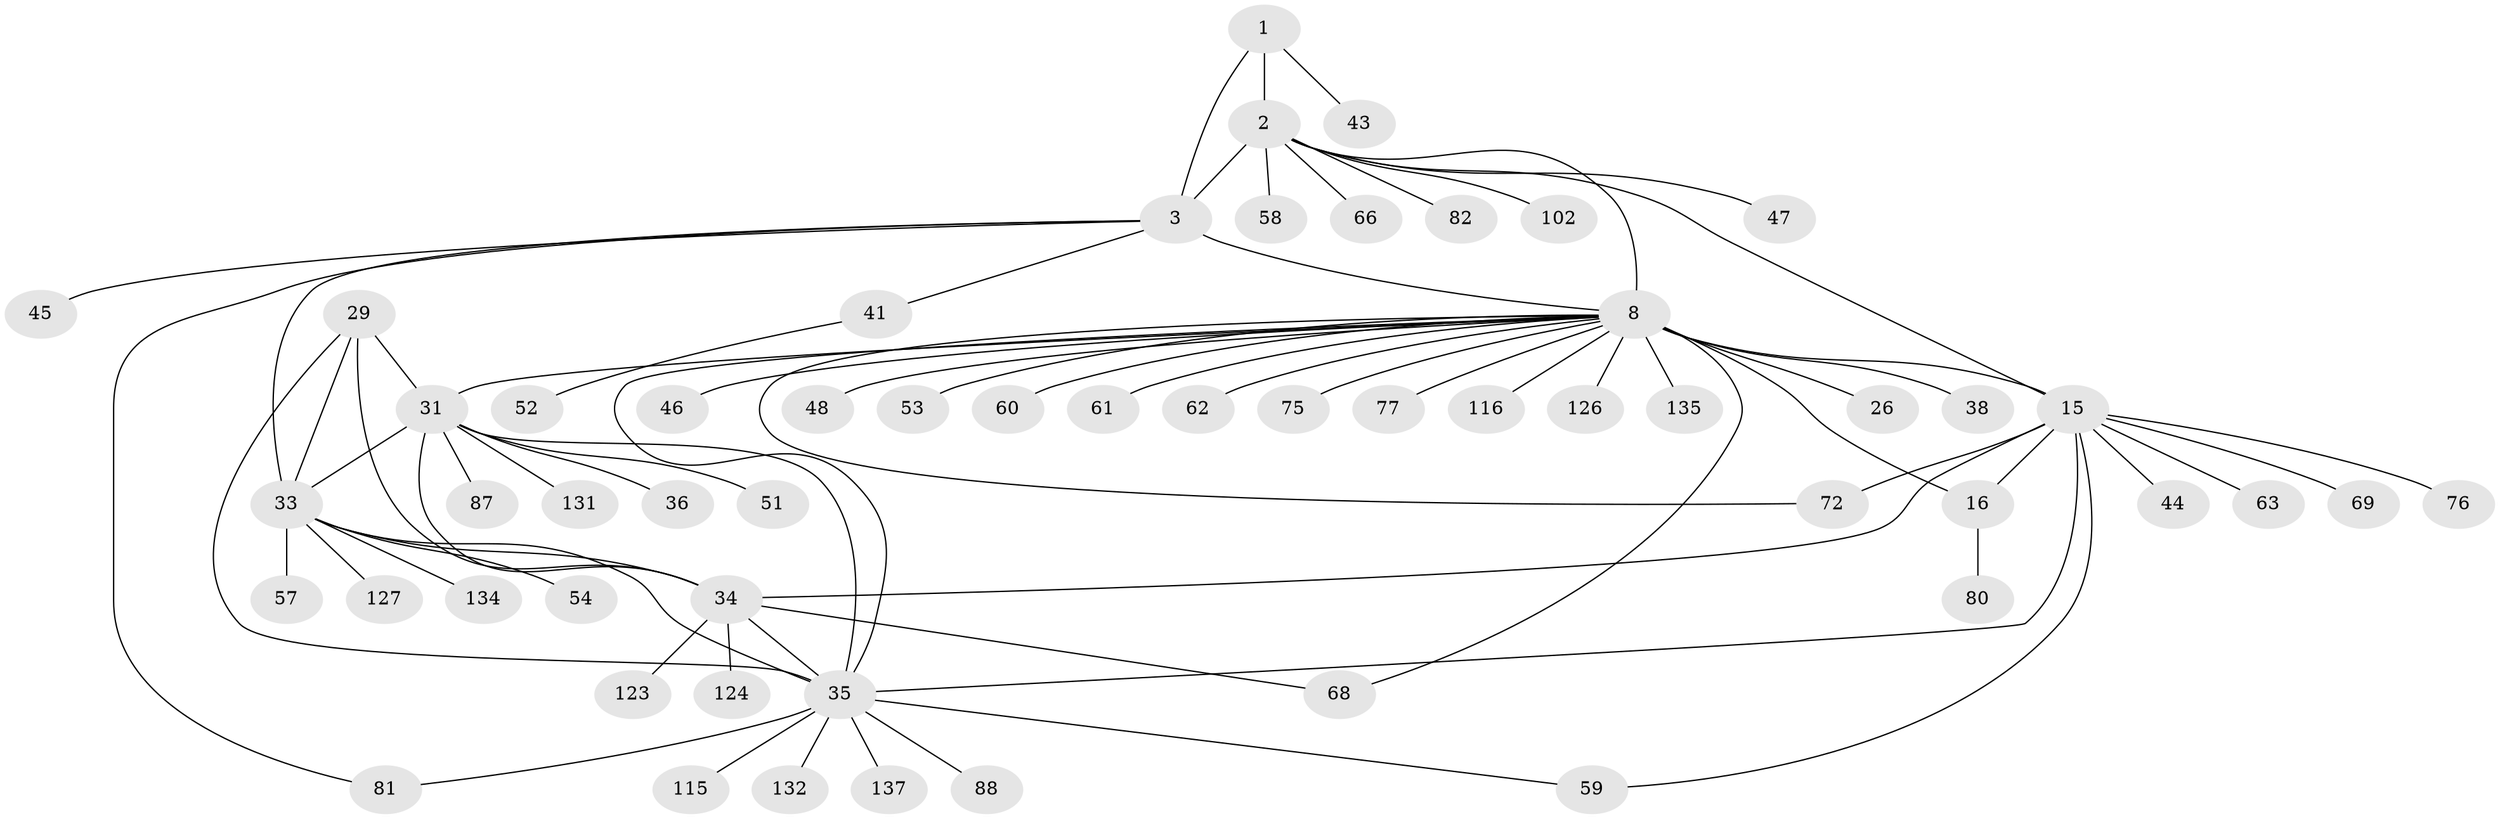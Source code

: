 // original degree distribution, {7: 0.02857142857142857, 13: 0.007142857142857143, 10: 0.05714285714285714, 9: 0.03571428571428571, 8: 0.03571428571428571, 12: 0.02857142857142857, 11: 0.03571428571428571, 6: 0.014285714285714285, 14: 0.007142857142857143, 1: 0.5642857142857143, 3: 0.05714285714285714, 4: 0.007142857142857143, 2: 0.12142857142857143}
// Generated by graph-tools (version 1.1) at 2025/19/03/04/25 18:19:55]
// undirected, 56 vertices, 73 edges
graph export_dot {
graph [start="1"]
  node [color=gray90,style=filled];
  1 [super="+5+90"];
  2 [super="+56+4+84"];
  3 [super="+7"];
  8 [super="+12+9+42"];
  15 [super="+121+40+17+67+19+18"];
  16 [super="+39"];
  26 [super="+130+28"];
  29 [super="+30"];
  31 [super="+86+32"];
  33;
  34;
  35;
  36;
  38;
  41 [super="+114"];
  43;
  44;
  45;
  46;
  47;
  48;
  51 [super="+96"];
  52;
  53;
  54;
  57;
  58;
  59;
  60;
  61;
  62;
  63 [super="+73"];
  66;
  68;
  69;
  72;
  75;
  76;
  77;
  80;
  81 [super="+95+105"];
  82;
  87;
  88;
  102;
  115;
  116;
  123;
  124;
  126;
  127;
  131;
  132;
  134;
  135;
  137;
  1 -- 2 [weight=6];
  1 -- 3 [weight=6];
  1 -- 43;
  2 -- 3 [weight=4];
  2 -- 47;
  2 -- 66;
  2 -- 82;
  2 -- 15;
  2 -- 58;
  2 -- 8 [weight=4];
  2 -- 102;
  3 -- 33;
  3 -- 45;
  3 -- 41;
  3 -- 8 [weight=2];
  3 -- 81;
  8 -- 35;
  8 -- 75;
  8 -- 68;
  8 -- 135;
  8 -- 72 [weight=2];
  8 -- 77;
  8 -- 16;
  8 -- 26 [weight=10];
  8 -- 31 [weight=3];
  8 -- 38;
  8 -- 46;
  8 -- 48;
  8 -- 116;
  8 -- 53;
  8 -- 126;
  8 -- 60;
  8 -- 61;
  8 -- 62;
  8 -- 15 [weight=5];
  15 -- 16 [weight=6];
  15 -- 69;
  15 -- 59;
  15 -- 72;
  15 -- 34;
  15 -- 35;
  15 -- 44;
  15 -- 76;
  15 -- 63;
  16 -- 80;
  29 -- 31 [weight=4];
  29 -- 33 [weight=2];
  29 -- 34 [weight=2];
  29 -- 35 [weight=2];
  31 -- 33 [weight=2];
  31 -- 34 [weight=2];
  31 -- 35 [weight=2];
  31 -- 36;
  31 -- 51;
  31 -- 131;
  31 -- 87;
  33 -- 34;
  33 -- 35;
  33 -- 54;
  33 -- 57;
  33 -- 127;
  33 -- 134;
  34 -- 35;
  34 -- 68;
  34 -- 123;
  34 -- 124;
  35 -- 59;
  35 -- 81;
  35 -- 88;
  35 -- 115;
  35 -- 132;
  35 -- 137;
  41 -- 52;
}
